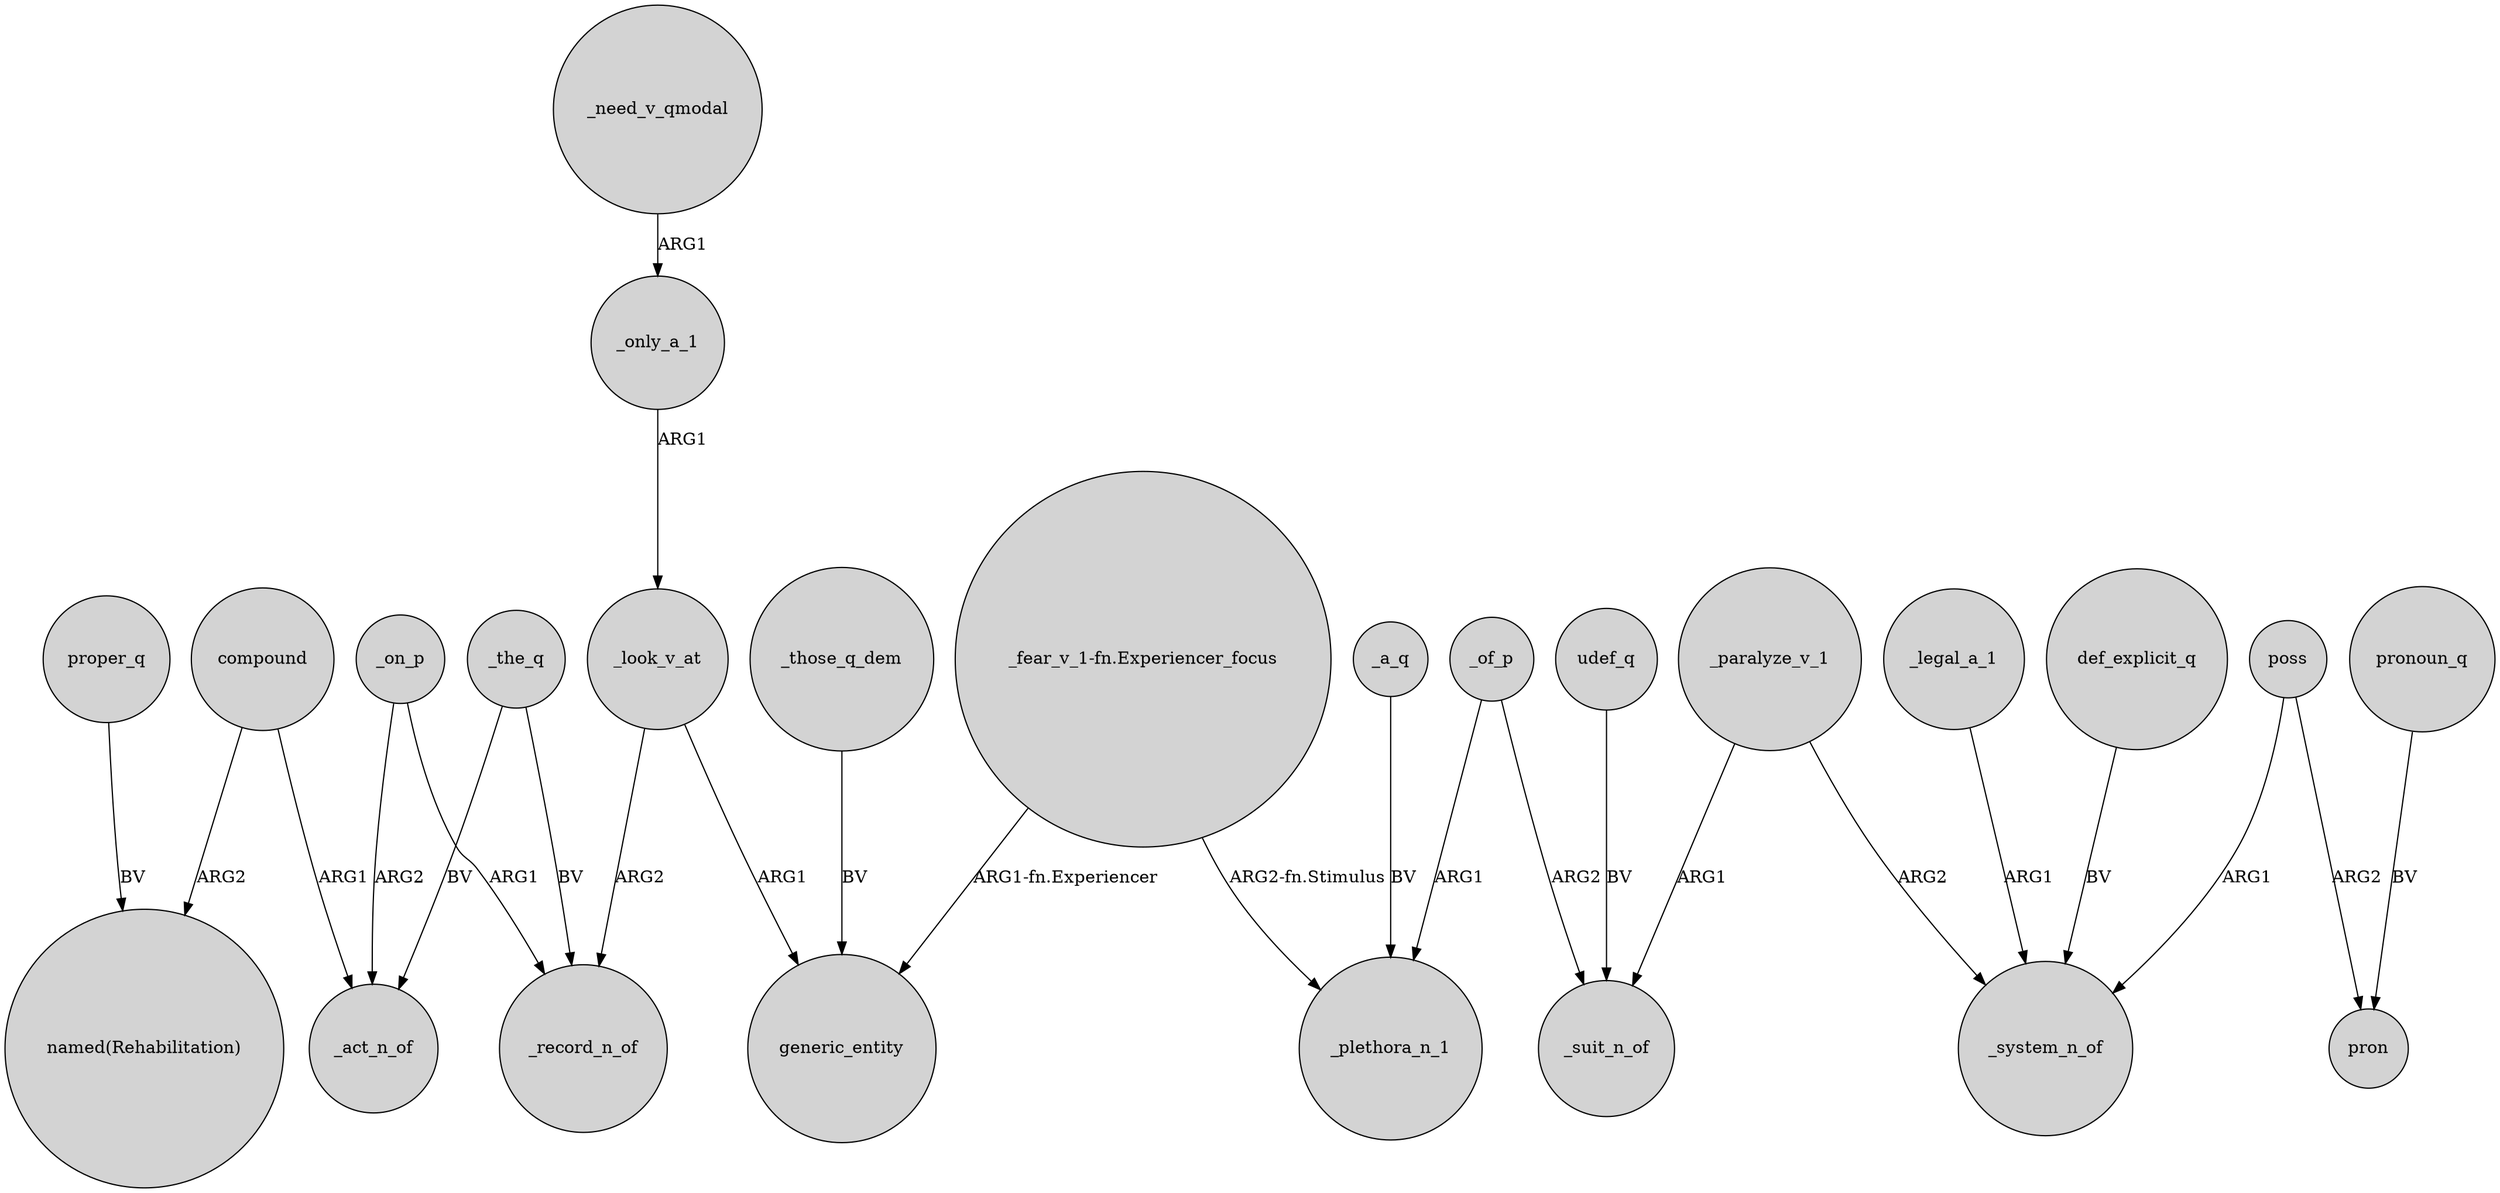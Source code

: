 digraph {
	node [shape=circle style=filled]
	compound -> "named(Rehabilitation)" [label=ARG2]
	_paralyze_v_1 -> _suit_n_of [label=ARG1]
	poss -> pron [label=ARG2]
	_legal_a_1 -> _system_n_of [label=ARG1]
	_need_v_qmodal -> _only_a_1 [label=ARG1]
	_look_v_at -> _record_n_of [label=ARG2]
	_of_p -> _plethora_n_1 [label=ARG1]
	udef_q -> _suit_n_of [label=BV]
	_the_q -> _act_n_of [label=BV]
	_a_q -> _plethora_n_1 [label=BV]
	poss -> _system_n_of [label=ARG1]
	def_explicit_q -> _system_n_of [label=BV]
	"_fear_v_1-fn.Experiencer_focus" -> _plethora_n_1 [label="ARG2-fn.Stimulus"]
	pronoun_q -> pron [label=BV]
	"_fear_v_1-fn.Experiencer_focus" -> generic_entity [label="ARG1-fn.Experiencer"]
	proper_q -> "named(Rehabilitation)" [label=BV]
	_on_p -> _record_n_of [label=ARG1]
	_on_p -> _act_n_of [label=ARG2]
	_look_v_at -> generic_entity [label=ARG1]
	_paralyze_v_1 -> _system_n_of [label=ARG2]
	_the_q -> _record_n_of [label=BV]
	_those_q_dem -> generic_entity [label=BV]
	_of_p -> _suit_n_of [label=ARG2]
	compound -> _act_n_of [label=ARG1]
	_only_a_1 -> _look_v_at [label=ARG1]
}
